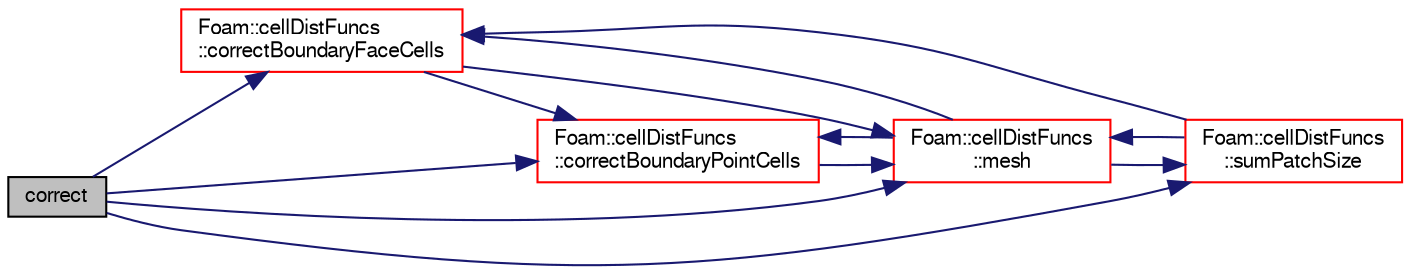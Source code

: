 digraph "correct"
{
  bgcolor="transparent";
  edge [fontname="FreeSans",fontsize="10",labelfontname="FreeSans",labelfontsize="10"];
  node [fontname="FreeSans",fontsize="10",shape=record];
  rankdir="LR";
  Node98 [label="correct",height=0.2,width=0.4,color="black", fillcolor="grey75", style="filled", fontcolor="black"];
  Node98 -> Node99 [color="midnightblue",fontsize="10",style="solid",fontname="FreeSans"];
  Node99 [label="Foam::cellDistFuncs\l::correctBoundaryFaceCells",height=0.2,width=0.4,color="red",URL="$a24958.html#a41c7905c77a33266536507702e329e13",tooltip="Correct all cells connected to boundary (via face). Sets values in. "];
  Node99 -> Node162 [color="midnightblue",fontsize="10",style="solid",fontname="FreeSans"];
  Node162 [label="Foam::cellDistFuncs\l::correctBoundaryPointCells",height=0.2,width=0.4,color="red",URL="$a24958.html#ae4ed6e24a4dba014836260aece8f8ead",tooltip="Correct all cells connected to wall (via point). Sets values in. "];
  Node162 -> Node165 [color="midnightblue",fontsize="10",style="solid",fontname="FreeSans"];
  Node165 [label="Foam::cellDistFuncs\l::mesh",height=0.2,width=0.4,color="red",URL="$a24958.html#ae78c91f8ff731c07ccc4351d9fe861ba",tooltip="Access mesh. "];
  Node165 -> Node99 [color="midnightblue",fontsize="10",style="solid",fontname="FreeSans"];
  Node165 -> Node162 [color="midnightblue",fontsize="10",style="solid",fontname="FreeSans"];
  Node165 -> Node172 [color="midnightblue",fontsize="10",style="solid",fontname="FreeSans"];
  Node172 [label="Foam::cellDistFuncs\l::sumPatchSize",height=0.2,width=0.4,color="red",URL="$a24958.html#a1368fbba0d932ccedb4b2a8e41b9791c",tooltip="Sum of patch sizes (out of supplied subset of patches). "];
  Node172 -> Node99 [color="midnightblue",fontsize="10",style="solid",fontname="FreeSans"];
  Node172 -> Node165 [color="midnightblue",fontsize="10",style="solid",fontname="FreeSans"];
  Node99 -> Node165 [color="midnightblue",fontsize="10",style="solid",fontname="FreeSans"];
  Node98 -> Node162 [color="midnightblue",fontsize="10",style="solid",fontname="FreeSans"];
  Node98 -> Node165 [color="midnightblue",fontsize="10",style="solid",fontname="FreeSans"];
  Node98 -> Node172 [color="midnightblue",fontsize="10",style="solid",fontname="FreeSans"];
}

